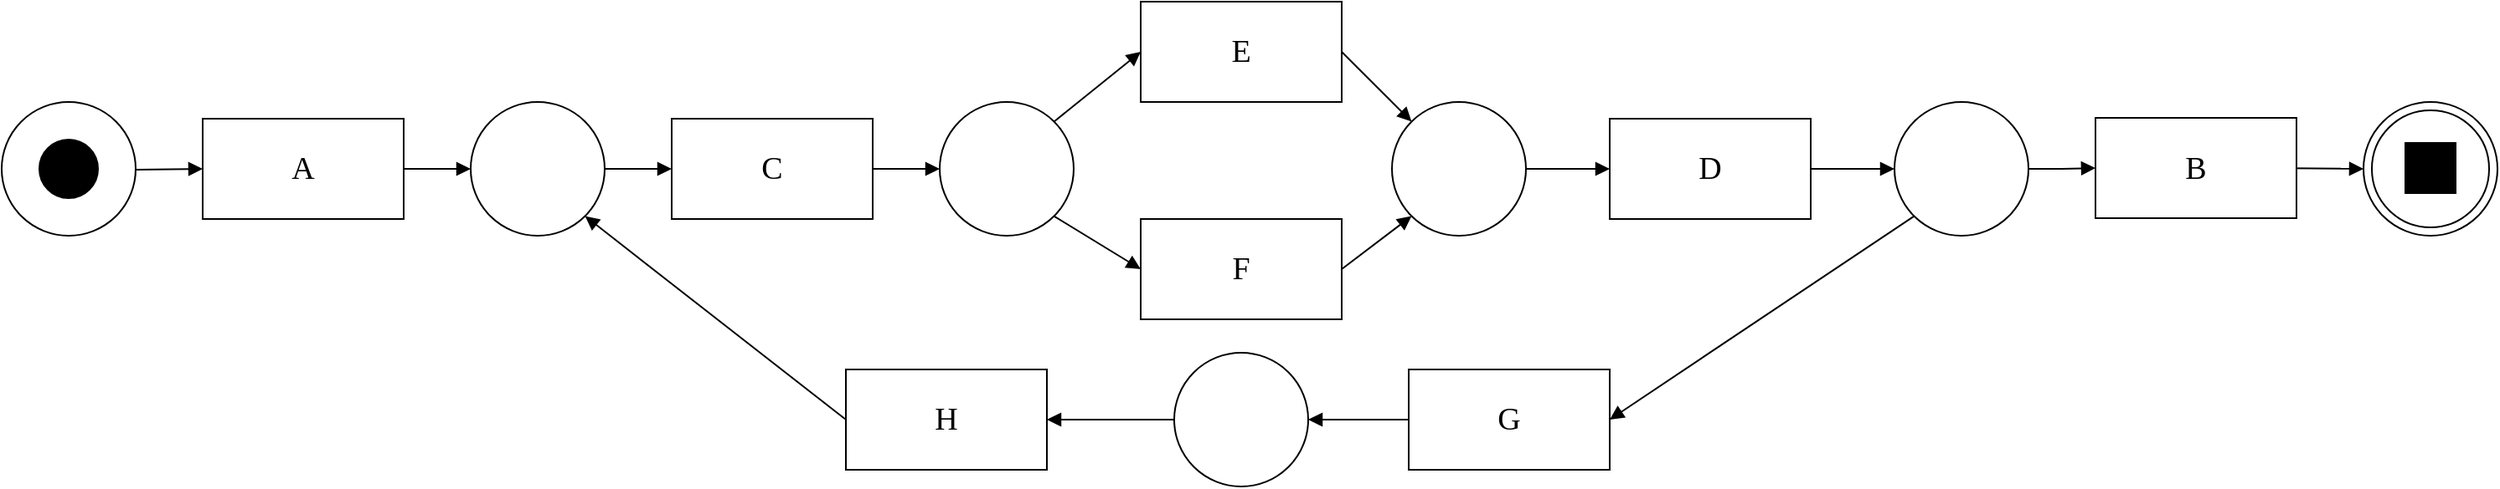 <mxfile version="24.7.17" pages="4">
  <diagram name="WN" id="o9ZN3jgqLrHPIJWAgGLW">
    <mxGraphModel dx="2954" dy="1230" grid="1" gridSize="10" guides="1" tooltips="1" connect="1" arrows="1" fold="1" page="1" pageScale="1" pageWidth="850" pageHeight="1100" math="0" shadow="0">
      <root>
        <mxCell id="0" />
        <mxCell id="1" parent="0" />
        <mxCell id="g6LaauGAdpyhyTYHbt_6-5" style="edgeStyle=orthogonalEdgeStyle;rounded=0;orthogonalLoop=1;jettySize=auto;html=1;endArrow=block;endFill=1;strokeWidth=1;" parent="1" target="3jyzM1vKHXSNtX9W7rr9-3" edge="1">
          <mxGeometry relative="1" as="geometry">
            <mxPoint x="40" y="360" as="sourcePoint" />
            <mxPoint x="150" y="360" as="targetPoint" />
          </mxGeometry>
        </mxCell>
        <mxCell id="g6LaauGAdpyhyTYHbt_6-1" value="" style="ellipse;whiteSpace=wrap;html=1;aspect=fixed;" parent="1" vertex="1">
          <mxGeometry y="320" width="80" height="80" as="geometry" />
        </mxCell>
        <mxCell id="g6LaauGAdpyhyTYHbt_6-8" value="" style="ellipse;whiteSpace=wrap;html=1;aspect=fixed;" parent="1" vertex="1">
          <mxGeometry x="560" y="320" width="80" height="80" as="geometry" />
        </mxCell>
        <mxCell id="3jyzM1vKHXSNtX9W7rr9-22" style="edgeStyle=orthogonalEdgeStyle;rounded=0;orthogonalLoop=1;jettySize=auto;html=1;entryX=0;entryY=0.5;entryDx=0;entryDy=0;endArrow=block;endFill=1;" parent="1" source="g6LaauGAdpyhyTYHbt_6-12" target="3jyzM1vKHXSNtX9W7rr9-15" edge="1">
          <mxGeometry relative="1" as="geometry" />
        </mxCell>
        <mxCell id="g6LaauGAdpyhyTYHbt_6-12" value="" style="ellipse;whiteSpace=wrap;html=1;aspect=fixed;fontStyle=1" parent="1" vertex="1">
          <mxGeometry x="830" y="320" width="80" height="80" as="geometry" />
        </mxCell>
        <mxCell id="3jyzM1vKHXSNtX9W7rr9-21" style="edgeStyle=orthogonalEdgeStyle;rounded=0;orthogonalLoop=1;jettySize=auto;html=1;entryX=0;entryY=0.5;entryDx=0;entryDy=0;endArrow=block;endFill=1;" parent="1" source="3jyzM1vKHXSNtX9W7rr9-3" target="3jyzM1vKHXSNtX9W7rr9-6" edge="1">
          <mxGeometry relative="1" as="geometry" />
        </mxCell>
        <mxCell id="3jyzM1vKHXSNtX9W7rr9-3" value="&lt;font face=&quot;Times New Roman&quot; style=&quot;font-size: 19px;&quot;&gt;A&lt;/font&gt;" style="rounded=0;whiteSpace=wrap;html=1;" parent="1" vertex="1">
          <mxGeometry x="120" y="330" width="120" height="60" as="geometry" />
        </mxCell>
        <mxCell id="3jyzM1vKHXSNtX9W7rr9-4" value="" style="ellipse;whiteSpace=wrap;html=1;aspect=fixed;fillColor=#000000;strokeColor=#000000;" parent="1" vertex="1">
          <mxGeometry x="22.5" y="342.5" width="35" height="35" as="geometry" />
        </mxCell>
        <mxCell id="3jyzM1vKHXSNtX9W7rr9-10" style="edgeStyle=orthogonalEdgeStyle;rounded=0;orthogonalLoop=1;jettySize=auto;html=1;entryX=0;entryY=0.5;entryDx=0;entryDy=0;endArrow=block;endFill=1;" parent="1" source="3jyzM1vKHXSNtX9W7rr9-6" target="3jyzM1vKHXSNtX9W7rr9-9" edge="1">
          <mxGeometry relative="1" as="geometry" />
        </mxCell>
        <mxCell id="3jyzM1vKHXSNtX9W7rr9-6" value="" style="ellipse;whiteSpace=wrap;html=1;aspect=fixed;" parent="1" vertex="1">
          <mxGeometry x="280" y="320" width="80" height="80" as="geometry" />
        </mxCell>
        <mxCell id="3jyzM1vKHXSNtX9W7rr9-11" style="edgeStyle=orthogonalEdgeStyle;rounded=0;orthogonalLoop=1;jettySize=auto;html=1;entryX=0;entryY=0.5;entryDx=0;entryDy=0;endArrow=block;endFill=1;" parent="1" source="3jyzM1vKHXSNtX9W7rr9-9" target="g6LaauGAdpyhyTYHbt_6-8" edge="1">
          <mxGeometry relative="1" as="geometry">
            <mxPoint x="710" y="360" as="targetPoint" />
          </mxGeometry>
        </mxCell>
        <mxCell id="3jyzM1vKHXSNtX9W7rr9-9" value="&lt;font face=&quot;Times New Roman&quot; style=&quot;font-size: 19px;&quot;&gt;C&lt;/font&gt;" style="rounded=0;whiteSpace=wrap;html=1;" parent="1" vertex="1">
          <mxGeometry x="400" y="330" width="120" height="60" as="geometry" />
        </mxCell>
        <mxCell id="3jyzM1vKHXSNtX9W7rr9-13" value="&lt;font face=&quot;Times New Roman&quot; style=&quot;font-size: 19px;&quot;&gt;E&lt;/font&gt;" style="rounded=0;whiteSpace=wrap;html=1;" parent="1" vertex="1">
          <mxGeometry x="680" y="260" width="120" height="60" as="geometry" />
        </mxCell>
        <mxCell id="3jyzM1vKHXSNtX9W7rr9-14" value="&lt;font face=&quot;Times New Roman&quot; style=&quot;font-size: 19px;&quot;&gt;F&lt;/font&gt;" style="rounded=0;whiteSpace=wrap;html=1;" parent="1" vertex="1">
          <mxGeometry x="680" y="390" width="120" height="60" as="geometry" />
        </mxCell>
        <mxCell id="3jyzM1vKHXSNtX9W7rr9-20" style="edgeStyle=orthogonalEdgeStyle;rounded=0;orthogonalLoop=1;jettySize=auto;html=1;endArrow=block;endFill=1;" parent="1" source="3jyzM1vKHXSNtX9W7rr9-15" target="3jyzM1vKHXSNtX9W7rr9-16" edge="1">
          <mxGeometry relative="1" as="geometry" />
        </mxCell>
        <mxCell id="3jyzM1vKHXSNtX9W7rr9-15" value="&lt;font face=&quot;Times New Roman&quot; style=&quot;font-size: 19px;&quot;&gt;D&lt;/font&gt;" style="rounded=0;whiteSpace=wrap;html=1;" parent="1" vertex="1">
          <mxGeometry x="960" y="330" width="120" height="60" as="geometry" />
        </mxCell>
        <mxCell id="3jyzM1vKHXSNtX9W7rr9-23" style="edgeStyle=orthogonalEdgeStyle;rounded=0;orthogonalLoop=1;jettySize=auto;html=1;entryX=0;entryY=0.5;entryDx=0;entryDy=0;endArrow=block;endFill=1;" parent="1" source="3jyzM1vKHXSNtX9W7rr9-16" target="3jyzM1vKHXSNtX9W7rr9-17" edge="1">
          <mxGeometry relative="1" as="geometry" />
        </mxCell>
        <mxCell id="3jyzM1vKHXSNtX9W7rr9-16" value="" style="ellipse;whiteSpace=wrap;html=1;aspect=fixed;" parent="1" vertex="1">
          <mxGeometry x="1130" y="320" width="80" height="80" as="geometry" />
        </mxCell>
        <mxCell id="3jyzM1vKHXSNtX9W7rr9-19" style="edgeStyle=orthogonalEdgeStyle;rounded=0;orthogonalLoop=1;jettySize=auto;html=1;entryX=0;entryY=0.5;entryDx=0;entryDy=0;endArrow=block;endFill=1;" parent="1" target="3jyzM1vKHXSNtX9W7rr9-18" edge="1">
          <mxGeometry relative="1" as="geometry">
            <mxPoint x="1350" y="359.487" as="sourcePoint" />
          </mxGeometry>
        </mxCell>
        <mxCell id="3jyzM1vKHXSNtX9W7rr9-17" value="&lt;font face=&quot;Times New Roman&quot; style=&quot;font-size: 19px;&quot;&gt;B&lt;/font&gt;" style="rounded=0;whiteSpace=wrap;html=1;" parent="1" vertex="1">
          <mxGeometry x="1250" y="329.5" width="120" height="60" as="geometry" />
        </mxCell>
        <mxCell id="3jyzM1vKHXSNtX9W7rr9-18" value="" style="ellipse;whiteSpace=wrap;html=1;aspect=fixed;" parent="1" vertex="1">
          <mxGeometry x="1410" y="320" width="80" height="80" as="geometry" />
        </mxCell>
        <mxCell id="3jyzM1vKHXSNtX9W7rr9-2" value="" style="whiteSpace=wrap;html=1;aspect=fixed;fillColor=#000000;" parent="1" vertex="1">
          <mxGeometry x="1435" y="344.5" width="30" height="30" as="geometry" />
        </mxCell>
        <mxCell id="3jyzM1vKHXSNtX9W7rr9-24" value="" style="endArrow=block;html=1;rounded=0;exitX=1;exitY=0;exitDx=0;exitDy=0;entryX=0;entryY=0.5;entryDx=0;entryDy=0;endFill=1;" parent="1" source="g6LaauGAdpyhyTYHbt_6-8" target="3jyzM1vKHXSNtX9W7rr9-13" edge="1">
          <mxGeometry width="50" height="50" relative="1" as="geometry">
            <mxPoint x="610" y="270" as="sourcePoint" />
            <mxPoint x="660" y="220" as="targetPoint" />
          </mxGeometry>
        </mxCell>
        <mxCell id="3jyzM1vKHXSNtX9W7rr9-25" value="" style="endArrow=block;html=1;rounded=0;exitX=1;exitY=1;exitDx=0;exitDy=0;entryX=0;entryY=0.5;entryDx=0;entryDy=0;endFill=1;" parent="1" source="g6LaauGAdpyhyTYHbt_6-8" target="3jyzM1vKHXSNtX9W7rr9-14" edge="1">
          <mxGeometry width="50" height="50" relative="1" as="geometry">
            <mxPoint x="638" y="342" as="sourcePoint" />
            <mxPoint x="690" y="300" as="targetPoint" />
          </mxGeometry>
        </mxCell>
        <mxCell id="3jyzM1vKHXSNtX9W7rr9-26" value="" style="endArrow=block;html=1;rounded=0;exitX=1;exitY=0.5;exitDx=0;exitDy=0;endFill=1;" parent="1" source="3jyzM1vKHXSNtX9W7rr9-13" target="g6LaauGAdpyhyTYHbt_6-12" edge="1">
          <mxGeometry width="50" height="50" relative="1" as="geometry">
            <mxPoint x="638" y="342" as="sourcePoint" />
            <mxPoint x="690" y="300" as="targetPoint" />
          </mxGeometry>
        </mxCell>
        <mxCell id="3jyzM1vKHXSNtX9W7rr9-27" value="" style="endArrow=block;html=1;rounded=0;exitX=1;exitY=0.5;exitDx=0;exitDy=0;endFill=1;entryX=0;entryY=1;entryDx=0;entryDy=0;" parent="1" source="3jyzM1vKHXSNtX9W7rr9-14" target="g6LaauGAdpyhyTYHbt_6-12" edge="1">
          <mxGeometry width="50" height="50" relative="1" as="geometry">
            <mxPoint x="810" y="300" as="sourcePoint" />
            <mxPoint x="852" y="342" as="targetPoint" />
          </mxGeometry>
        </mxCell>
        <mxCell id="3jyzM1vKHXSNtX9W7rr9-34" style="edgeStyle=orthogonalEdgeStyle;rounded=0;orthogonalLoop=1;jettySize=auto;html=1;exitX=0;exitY=0.5;exitDx=0;exitDy=0;entryX=1;entryY=0.5;entryDx=0;entryDy=0;endArrow=block;endFill=1;" parent="1" source="3jyzM1vKHXSNtX9W7rr9-29" target="3jyzM1vKHXSNtX9W7rr9-33" edge="1">
          <mxGeometry relative="1" as="geometry" />
        </mxCell>
        <mxCell id="3jyzM1vKHXSNtX9W7rr9-29" value="&lt;font face=&quot;Times New Roman&quot; style=&quot;font-size: 19px;&quot;&gt;G&lt;/font&gt;" style="rounded=0;whiteSpace=wrap;html=1;" parent="1" vertex="1">
          <mxGeometry x="840" y="480" width="120" height="60" as="geometry" />
        </mxCell>
        <mxCell id="3jyzM1vKHXSNtX9W7rr9-30" value="&lt;font face=&quot;Times New Roman&quot;&gt;&lt;span style=&quot;font-size: 19px;&quot;&gt;H&lt;/span&gt;&lt;/font&gt;" style="rounded=0;whiteSpace=wrap;html=1;" parent="1" vertex="1">
          <mxGeometry x="504" y="480" width="120" height="60" as="geometry" />
        </mxCell>
        <mxCell id="3jyzM1vKHXSNtX9W7rr9-32" value="" style="endArrow=block;html=1;rounded=0;exitX=0;exitY=1;exitDx=0;exitDy=0;entryX=1;entryY=0.5;entryDx=0;entryDy=0;endFill=1;" parent="1" source="3jyzM1vKHXSNtX9W7rr9-16" target="3jyzM1vKHXSNtX9W7rr9-29" edge="1">
          <mxGeometry width="50" height="50" relative="1" as="geometry">
            <mxPoint x="638" y="398" as="sourcePoint" />
            <mxPoint x="690" y="430" as="targetPoint" />
          </mxGeometry>
        </mxCell>
        <mxCell id="3jyzM1vKHXSNtX9W7rr9-35" value="" style="edgeStyle=orthogonalEdgeStyle;rounded=0;orthogonalLoop=1;jettySize=auto;html=1;endArrow=block;endFill=1;" parent="1" source="3jyzM1vKHXSNtX9W7rr9-33" target="3jyzM1vKHXSNtX9W7rr9-30" edge="1">
          <mxGeometry relative="1" as="geometry" />
        </mxCell>
        <mxCell id="3jyzM1vKHXSNtX9W7rr9-33" value="" style="ellipse;whiteSpace=wrap;html=1;aspect=fixed;" parent="1" vertex="1">
          <mxGeometry x="700" y="470" width="80" height="80" as="geometry" />
        </mxCell>
        <mxCell id="3jyzM1vKHXSNtX9W7rr9-36" value="" style="endArrow=block;html=1;rounded=0;exitX=0;exitY=0.5;exitDx=0;exitDy=0;entryX=1;entryY=1;entryDx=0;entryDy=0;endFill=1;" parent="1" source="3jyzM1vKHXSNtX9W7rr9-30" target="3jyzM1vKHXSNtX9W7rr9-6" edge="1">
          <mxGeometry width="50" height="50" relative="1" as="geometry">
            <mxPoint x="425" y="550" as="sourcePoint" />
            <mxPoint x="243" y="672" as="targetPoint" />
          </mxGeometry>
        </mxCell>
        <mxCell id="q_npmC6L3a9zJCzkdDFc-1" value="" style="ellipse;whiteSpace=wrap;html=1;aspect=fixed;fillColor=none;" parent="1" vertex="1">
          <mxGeometry x="1415" y="325" width="70" height="70" as="geometry" />
        </mxCell>
      </root>
    </mxGraphModel>
  </diagram>
  <diagram id="eoKYMkBTxZNxKTzSE-GV" name="WNvertical">
    <mxGraphModel dx="4325" dy="1447" grid="1" gridSize="10" guides="1" tooltips="1" connect="1" arrows="1" fold="1" page="1" pageScale="1" pageWidth="850" pageHeight="1100" math="0" shadow="0">
      <root>
        <mxCell id="0" />
        <mxCell id="1" parent="0" />
        <mxCell id="PKY3iix4hfbc6hCeVA6i-1" style="edgeStyle=orthogonalEdgeStyle;rounded=0;orthogonalLoop=1;jettySize=auto;html=1;endArrow=block;endFill=1;strokeWidth=1;" parent="1" target="PKY3iix4hfbc6hCeVA6i-7" edge="1">
          <mxGeometry relative="1" as="geometry">
            <mxPoint x="40" y="360" as="sourcePoint" />
            <mxPoint x="150" y="360" as="targetPoint" />
          </mxGeometry>
        </mxCell>
        <mxCell id="PKY3iix4hfbc6hCeVA6i-2" value="" style="ellipse;whiteSpace=wrap;html=1;aspect=fixed;" parent="1" vertex="1">
          <mxGeometry y="320" width="80" height="80" as="geometry" />
        </mxCell>
        <mxCell id="PKY3iix4hfbc6hCeVA6i-3" value="" style="ellipse;whiteSpace=wrap;html=1;aspect=fixed;" parent="1" vertex="1">
          <mxGeometry y="760" width="80" height="80" as="geometry" />
        </mxCell>
        <mxCell id="PKY3iix4hfbc6hCeVA6i-4" style="edgeStyle=orthogonalEdgeStyle;rounded=0;orthogonalLoop=1;jettySize=auto;html=1;entryX=0.5;entryY=0;entryDx=0;entryDy=0;endArrow=block;endFill=1;" parent="1" source="PKY3iix4hfbc6hCeVA6i-5" target="PKY3iix4hfbc6hCeVA6i-16" edge="1">
          <mxGeometry relative="1" as="geometry" />
        </mxCell>
        <mxCell id="PKY3iix4hfbc6hCeVA6i-5" value="" style="ellipse;whiteSpace=wrap;html=1;aspect=fixed;fontStyle=1" parent="1" vertex="1">
          <mxGeometry y="980" width="80" height="80" as="geometry" />
        </mxCell>
        <mxCell id="PKY3iix4hfbc6hCeVA6i-6" style="edgeStyle=orthogonalEdgeStyle;rounded=0;orthogonalLoop=1;jettySize=auto;html=1;entryX=0.5;entryY=0;entryDx=0;entryDy=0;endArrow=block;endFill=1;" parent="1" source="PKY3iix4hfbc6hCeVA6i-7" target="PKY3iix4hfbc6hCeVA6i-10" edge="1">
          <mxGeometry relative="1" as="geometry" />
        </mxCell>
        <mxCell id="PKY3iix4hfbc6hCeVA6i-7" value="&lt;font face=&quot;Times New Roman&quot; style=&quot;font-size: 19px;&quot;&gt;Activity A&lt;/font&gt;" style="rounded=0;whiteSpace=wrap;html=1;" parent="1" vertex="1">
          <mxGeometry x="-20" y="440" width="120" height="60" as="geometry" />
        </mxCell>
        <mxCell id="PKY3iix4hfbc6hCeVA6i-8" value="" style="ellipse;whiteSpace=wrap;html=1;aspect=fixed;fillColor=#000000;strokeColor=#000000;" parent="1" vertex="1">
          <mxGeometry x="22.5" y="342.5" width="35" height="35" as="geometry" />
        </mxCell>
        <mxCell id="PKY3iix4hfbc6hCeVA6i-9" style="edgeStyle=orthogonalEdgeStyle;rounded=0;orthogonalLoop=1;jettySize=auto;html=1;entryX=0.5;entryY=0;entryDx=0;entryDy=0;endArrow=block;endFill=1;" parent="1" source="PKY3iix4hfbc6hCeVA6i-10" target="PKY3iix4hfbc6hCeVA6i-12" edge="1">
          <mxGeometry relative="1" as="geometry" />
        </mxCell>
        <mxCell id="PKY3iix4hfbc6hCeVA6i-10" value="" style="ellipse;whiteSpace=wrap;html=1;aspect=fixed;" parent="1" vertex="1">
          <mxGeometry y="540" width="80" height="80" as="geometry" />
        </mxCell>
        <mxCell id="PKY3iix4hfbc6hCeVA6i-11" style="edgeStyle=orthogonalEdgeStyle;rounded=0;orthogonalLoop=1;jettySize=auto;html=1;entryX=0.5;entryY=0;entryDx=0;entryDy=0;endArrow=block;endFill=1;" parent="1" source="PKY3iix4hfbc6hCeVA6i-12" target="PKY3iix4hfbc6hCeVA6i-3" edge="1">
          <mxGeometry relative="1" as="geometry">
            <mxPoint x="710" y="360" as="targetPoint" />
          </mxGeometry>
        </mxCell>
        <mxCell id="PKY3iix4hfbc6hCeVA6i-12" value="&lt;font face=&quot;Times New Roman&quot; style=&quot;font-size: 19px;&quot;&gt;Activity C&lt;/font&gt;" style="rounded=0;whiteSpace=wrap;html=1;" parent="1" vertex="1">
          <mxGeometry x="-20" y="670" width="120" height="60" as="geometry" />
        </mxCell>
        <mxCell id="PKY3iix4hfbc6hCeVA6i-13" value="&lt;font face=&quot;Times New Roman&quot; style=&quot;font-size: 19px;&quot;&gt;Activity E&lt;/font&gt;" style="rounded=0;whiteSpace=wrap;html=1;" parent="1" vertex="1">
          <mxGeometry x="-110" y="880" width="120" height="60" as="geometry" />
        </mxCell>
        <mxCell id="PKY3iix4hfbc6hCeVA6i-14" value="&lt;font face=&quot;Times New Roman&quot; style=&quot;font-size: 19px;&quot;&gt;Activity F&lt;/font&gt;" style="rounded=0;whiteSpace=wrap;html=1;" parent="1" vertex="1">
          <mxGeometry x="70" y="880" width="120" height="60" as="geometry" />
        </mxCell>
        <mxCell id="PKY3iix4hfbc6hCeVA6i-15" style="edgeStyle=orthogonalEdgeStyle;rounded=0;orthogonalLoop=1;jettySize=auto;html=1;endArrow=block;endFill=1;" parent="1" source="PKY3iix4hfbc6hCeVA6i-16" target="PKY3iix4hfbc6hCeVA6i-18" edge="1">
          <mxGeometry relative="1" as="geometry" />
        </mxCell>
        <mxCell id="PKY3iix4hfbc6hCeVA6i-16" value="&lt;font face=&quot;Times New Roman&quot; style=&quot;font-size: 19px;&quot;&gt;Activity D&lt;/font&gt;" style="rounded=0;whiteSpace=wrap;html=1;" parent="1" vertex="1">
          <mxGeometry x="-20" y="1110" width="120" height="60" as="geometry" />
        </mxCell>
        <mxCell id="PKY3iix4hfbc6hCeVA6i-17" style="edgeStyle=orthogonalEdgeStyle;rounded=0;orthogonalLoop=1;jettySize=auto;html=1;entryX=0.5;entryY=0;entryDx=0;entryDy=0;endArrow=block;endFill=1;" parent="1" source="PKY3iix4hfbc6hCeVA6i-18" target="PKY3iix4hfbc6hCeVA6i-20" edge="1">
          <mxGeometry relative="1" as="geometry" />
        </mxCell>
        <mxCell id="PKY3iix4hfbc6hCeVA6i-18" value="" style="ellipse;whiteSpace=wrap;html=1;aspect=fixed;" parent="1" vertex="1">
          <mxGeometry y="1210" width="80" height="80" as="geometry" />
        </mxCell>
        <mxCell id="PKY3iix4hfbc6hCeVA6i-19" style="edgeStyle=orthogonalEdgeStyle;rounded=0;orthogonalLoop=1;jettySize=auto;html=1;entryX=0.5;entryY=0;entryDx=0;entryDy=0;endArrow=block;endFill=1;" parent="1" source="PKY3iix4hfbc6hCeVA6i-20" target="PKY3iix4hfbc6hCeVA6i-21" edge="1">
          <mxGeometry relative="1" as="geometry">
            <mxPoint x="-60" y="1529.487" as="sourcePoint" />
          </mxGeometry>
        </mxCell>
        <mxCell id="PKY3iix4hfbc6hCeVA6i-20" value="&lt;font face=&quot;Times New Roman&quot; style=&quot;font-size: 19px;&quot;&gt;Activity B&lt;/font&gt;" style="rounded=0;whiteSpace=wrap;html=1;" parent="1" vertex="1">
          <mxGeometry x="-20" y="1330" width="120" height="60" as="geometry" />
        </mxCell>
        <mxCell id="PKY3iix4hfbc6hCeVA6i-21" value="" style="ellipse;whiteSpace=wrap;html=1;aspect=fixed;" parent="1" vertex="1">
          <mxGeometry y="1440" width="80" height="80" as="geometry" />
        </mxCell>
        <mxCell id="PKY3iix4hfbc6hCeVA6i-22" value="" style="whiteSpace=wrap;html=1;aspect=fixed;fillColor=#000000;" parent="1" vertex="1">
          <mxGeometry x="25" y="1464.5" width="30" height="30" as="geometry" />
        </mxCell>
        <mxCell id="PKY3iix4hfbc6hCeVA6i-23" value="" style="endArrow=block;html=1;rounded=0;exitX=0;exitY=1;exitDx=0;exitDy=0;endFill=1;entryX=0.5;entryY=0;entryDx=0;entryDy=0;" parent="1" source="PKY3iix4hfbc6hCeVA6i-3" target="PKY3iix4hfbc6hCeVA6i-13" edge="1">
          <mxGeometry width="50" height="50" relative="1" as="geometry">
            <mxPoint x="610" y="270" as="sourcePoint" />
            <mxPoint x="-50" y="870" as="targetPoint" />
          </mxGeometry>
        </mxCell>
        <mxCell id="PKY3iix4hfbc6hCeVA6i-24" value="" style="endArrow=block;html=1;rounded=0;exitX=1;exitY=1;exitDx=0;exitDy=0;entryX=0.5;entryY=0;entryDx=0;entryDy=0;endFill=1;" parent="1" source="PKY3iix4hfbc6hCeVA6i-3" target="PKY3iix4hfbc6hCeVA6i-14" edge="1">
          <mxGeometry width="50" height="50" relative="1" as="geometry">
            <mxPoint x="638" y="342" as="sourcePoint" />
            <mxPoint x="690" y="300" as="targetPoint" />
          </mxGeometry>
        </mxCell>
        <mxCell id="PKY3iix4hfbc6hCeVA6i-25" value="" style="endArrow=block;html=1;rounded=0;exitX=0.5;exitY=1;exitDx=0;exitDy=0;endFill=1;" parent="1" source="PKY3iix4hfbc6hCeVA6i-13" target="PKY3iix4hfbc6hCeVA6i-5" edge="1">
          <mxGeometry width="50" height="50" relative="1" as="geometry">
            <mxPoint x="638" y="342" as="sourcePoint" />
            <mxPoint x="690" y="300" as="targetPoint" />
          </mxGeometry>
        </mxCell>
        <mxCell id="PKY3iix4hfbc6hCeVA6i-26" value="" style="endArrow=block;html=1;rounded=0;endFill=1;entryX=1;entryY=0;entryDx=0;entryDy=0;exitX=0.5;exitY=1;exitDx=0;exitDy=0;" parent="1" source="PKY3iix4hfbc6hCeVA6i-14" target="PKY3iix4hfbc6hCeVA6i-5" edge="1">
          <mxGeometry width="50" height="50" relative="1" as="geometry">
            <mxPoint x="160" y="940" as="sourcePoint" />
            <mxPoint x="852" y="342" as="targetPoint" />
          </mxGeometry>
        </mxCell>
        <mxCell id="PKY3iix4hfbc6hCeVA6i-27" style="edgeStyle=orthogonalEdgeStyle;rounded=0;orthogonalLoop=1;jettySize=auto;html=1;exitX=0.5;exitY=0;exitDx=0;exitDy=0;entryX=0.5;entryY=1;entryDx=0;entryDy=0;endArrow=block;endFill=1;" parent="1" source="PKY3iix4hfbc6hCeVA6i-28" target="PKY3iix4hfbc6hCeVA6i-32" edge="1">
          <mxGeometry relative="1" as="geometry" />
        </mxCell>
        <mxCell id="PKY3iix4hfbc6hCeVA6i-28" value="&lt;font face=&quot;Times New Roman&quot; style=&quot;font-size: 19px;&quot;&gt;Activity G&lt;/font&gt;" style="rounded=0;whiteSpace=wrap;html=1;" parent="1" vertex="1">
          <mxGeometry x="220" y="1020" width="120" height="60" as="geometry" />
        </mxCell>
        <mxCell id="PKY3iix4hfbc6hCeVA6i-29" value="&lt;font face=&quot;Times New Roman&quot; style=&quot;font-size: 19px;&quot;&gt;Activity H&lt;/font&gt;" style="rounded=0;whiteSpace=wrap;html=1;" parent="1" vertex="1">
          <mxGeometry x="220" y="770" width="120" height="60" as="geometry" />
        </mxCell>
        <mxCell id="PKY3iix4hfbc6hCeVA6i-30" value="" style="endArrow=block;html=1;rounded=0;exitX=1;exitY=0;exitDx=0;exitDy=0;entryX=0.5;entryY=1;entryDx=0;entryDy=0;endFill=1;" parent="1" source="PKY3iix4hfbc6hCeVA6i-18" target="PKY3iix4hfbc6hCeVA6i-28" edge="1">
          <mxGeometry width="50" height="50" relative="1" as="geometry">
            <mxPoint x="638" y="398" as="sourcePoint" />
            <mxPoint x="690" y="430" as="targetPoint" />
          </mxGeometry>
        </mxCell>
        <mxCell id="PKY3iix4hfbc6hCeVA6i-31" value="" style="edgeStyle=orthogonalEdgeStyle;rounded=0;orthogonalLoop=1;jettySize=auto;html=1;endArrow=block;endFill=1;" parent="1" source="PKY3iix4hfbc6hCeVA6i-32" target="PKY3iix4hfbc6hCeVA6i-29" edge="1">
          <mxGeometry relative="1" as="geometry" />
        </mxCell>
        <mxCell id="PKY3iix4hfbc6hCeVA6i-32" value="" style="ellipse;whiteSpace=wrap;html=1;aspect=fixed;" parent="1" vertex="1">
          <mxGeometry x="240" y="890" width="80" height="80" as="geometry" />
        </mxCell>
        <mxCell id="PKY3iix4hfbc6hCeVA6i-33" value="" style="endArrow=block;html=1;rounded=0;exitX=0.5;exitY=0;exitDx=0;exitDy=0;entryX=1;entryY=0.5;entryDx=0;entryDy=0;endFill=1;" parent="1" source="PKY3iix4hfbc6hCeVA6i-29" target="PKY3iix4hfbc6hCeVA6i-10" edge="1">
          <mxGeometry width="50" height="50" relative="1" as="geometry">
            <mxPoint x="425" y="550" as="sourcePoint" />
            <mxPoint x="243" y="672" as="targetPoint" />
          </mxGeometry>
        </mxCell>
        <mxCell id="h9U6BYSLvy3rCyGRHppJ-1" value="" style="ellipse;whiteSpace=wrap;html=1;aspect=fixed;fillColor=none;" parent="1" vertex="1">
          <mxGeometry x="5" y="1444.5" width="70" height="70" as="geometry" />
        </mxCell>
      </root>
    </mxGraphModel>
  </diagram>
  <diagram id="XGxXr64NhJLV-Ff4Eqhc" name="automataWN">
    <mxGraphModel dx="1735" dy="1109" grid="1" gridSize="10" guides="1" tooltips="1" connect="1" arrows="1" fold="1" page="1" pageScale="1" pageWidth="850" pageHeight="1100" math="0" shadow="0">
      <root>
        <mxCell id="0" />
        <mxCell id="1" parent="0" />
        <mxCell id="gQWdjIcfUzbjWadz5XKw-1" style="edgeStyle=orthogonalEdgeStyle;rounded=0;orthogonalLoop=1;jettySize=auto;html=1;endArrow=block;endFill=1;" edge="1" parent="1" source="TglsrvvLz7mhrIvpRO-9-3" target="gQWdjIcfUzbjWadz5XKw-2">
          <mxGeometry relative="1" as="geometry">
            <mxPoint x="170" y="510" as="targetPoint" />
          </mxGeometry>
        </mxCell>
        <mxCell id="gQWdjIcfUzbjWadz5XKw-5" value="&lt;b&gt;A&lt;/b&gt;" style="edgeLabel;html=1;align=center;verticalAlign=middle;resizable=0;points=[];" vertex="1" connectable="0" parent="gQWdjIcfUzbjWadz5XKw-1">
          <mxGeometry x="0.13" y="1" relative="1" as="geometry">
            <mxPoint x="-5" y="-8" as="offset" />
          </mxGeometry>
        </mxCell>
        <mxCell id="TglsrvvLz7mhrIvpRO-9-3" value="p1,1" style="rounded=1;whiteSpace=wrap;html=1;" vertex="1" parent="1">
          <mxGeometry x="40" y="500" width="60" height="20" as="geometry" />
        </mxCell>
        <mxCell id="gQWdjIcfUzbjWadz5XKw-2" value="p2,1" style="rounded=1;whiteSpace=wrap;html=1;" vertex="1" parent="1">
          <mxGeometry x="140" y="500" width="60" height="20" as="geometry" />
        </mxCell>
        <mxCell id="gQWdjIcfUzbjWadz5XKw-7" style="edgeStyle=orthogonalEdgeStyle;rounded=0;orthogonalLoop=1;jettySize=auto;html=1;endArrow=block;endFill=1;exitX=1;exitY=0.5;exitDx=0;exitDy=0;entryX=-0.031;entryY=0.497;entryDx=0;entryDy=0;entryPerimeter=0;" edge="1" parent="1" source="gQWdjIcfUzbjWadz5XKw-2" target="gQWdjIcfUzbjWadz5XKw-11">
          <mxGeometry relative="1" as="geometry">
            <mxPoint x="260" y="509.86" as="targetPoint" />
            <mxPoint x="210" y="509.86" as="sourcePoint" />
          </mxGeometry>
        </mxCell>
        <mxCell id="gQWdjIcfUzbjWadz5XKw-8" value="&lt;b&gt;B&lt;/b&gt;" style="edgeLabel;html=1;align=center;verticalAlign=middle;resizable=0;points=[];" vertex="1" connectable="0" parent="gQWdjIcfUzbjWadz5XKw-7">
          <mxGeometry x="0.13" y="1" relative="1" as="geometry">
            <mxPoint x="-7" y="-9" as="offset" />
          </mxGeometry>
        </mxCell>
        <mxCell id="gQWdjIcfUzbjWadz5XKw-14" style="edgeStyle=orthogonalEdgeStyle;rounded=0;orthogonalLoop=1;jettySize=auto;html=1;entryX=0;entryY=0.75;entryDx=0;entryDy=0;endArrow=block;endFill=1;exitX=1;exitY=0.75;exitDx=0;exitDy=0;curved=1;" edge="1" parent="1" source="gQWdjIcfUzbjWadz5XKw-11" target="gQWdjIcfUzbjWadz5XKw-12">
          <mxGeometry relative="1" as="geometry">
            <mxPoint x="310" y="530" as="sourcePoint" />
            <mxPoint x="350" y="530" as="targetPoint" />
            <Array as="points">
              <mxPoint x="310" y="530" />
              <mxPoint x="350" y="530" />
            </Array>
          </mxGeometry>
        </mxCell>
        <mxCell id="gQWdjIcfUzbjWadz5XKw-11" value="p3,1" style="rounded=1;whiteSpace=wrap;html=1;" vertex="1" parent="1">
          <mxGeometry x="250" y="500" width="60" height="20" as="geometry" />
        </mxCell>
        <mxCell id="gQWdjIcfUzbjWadz5XKw-12" value="p4,1" style="rounded=1;whiteSpace=wrap;html=1;" vertex="1" parent="1">
          <mxGeometry x="365" y="500" width="60" height="20" as="geometry" />
        </mxCell>
      </root>
    </mxGraphModel>
  </diagram>
  <diagram id="vn6D7sclTDnKIrR7hRhL" name="Rules">
    <mxGraphModel dx="6758" dy="2460" grid="1" gridSize="10" guides="1" tooltips="1" connect="1" arrows="1" fold="1" page="1" pageScale="1" pageWidth="850" pageHeight="1100" math="0" shadow="0">
      <root>
        <mxCell id="0" />
        <mxCell id="1" parent="0" />
        <mxCell id="T3SPQzUZhi3b_nwZsyMg-1" style="edgeStyle=orthogonalEdgeStyle;rounded=0;orthogonalLoop=1;jettySize=auto;html=1;endArrow=block;endFill=1;strokeWidth=1;" parent="1" target="T3SPQzUZhi3b_nwZsyMg-7" edge="1">
          <mxGeometry relative="1" as="geometry">
            <mxPoint x="40" y="360" as="sourcePoint" />
            <mxPoint x="150" y="360" as="targetPoint" />
          </mxGeometry>
        </mxCell>
        <mxCell id="T3SPQzUZhi3b_nwZsyMg-2" value="&lt;font style=&quot;font-size: 25px;&quot;&gt;p1&lt;/font&gt;" style="ellipse;whiteSpace=wrap;html=1;aspect=fixed;labelPosition=center;verticalLabelPosition=bottom;align=center;verticalAlign=top;fillColor=#f8cecc;strokeColor=#b85450;" parent="1" vertex="1">
          <mxGeometry y="320" width="80" height="80" as="geometry" />
        </mxCell>
        <mxCell id="T3SPQzUZhi3b_nwZsyMg-7" value="&lt;font face=&quot;Times New Roman&quot; style=&quot;font-size: 25px;&quot;&gt;t1&lt;/font&gt;" style="rounded=0;whiteSpace=wrap;html=1;labelBackgroundColor=none;fillColor=#d5e8d4;strokeColor=#82b366;" parent="1" vertex="1">
          <mxGeometry x="120" y="330" width="80" height="60" as="geometry" />
        </mxCell>
        <mxCell id="T3SPQzUZhi3b_nwZsyMg-8" value="" style="ellipse;whiteSpace=wrap;html=1;aspect=fixed;fillColor=#000000;strokeColor=#000000;" parent="1" vertex="1">
          <mxGeometry x="22.5" y="342.5" width="35" height="35" as="geometry" />
        </mxCell>
        <mxCell id="T3SPQzUZhi3b_nwZsyMg-19" style="edgeStyle=orthogonalEdgeStyle;rounded=0;orthogonalLoop=1;jettySize=auto;html=1;entryX=0;entryY=0.5;entryDx=0;entryDy=0;endArrow=block;endFill=1;exitX=1;exitY=0.5;exitDx=0;exitDy=0;" parent="1" source="T3SPQzUZhi3b_nwZsyMg-7" target="T3SPQzUZhi3b_nwZsyMg-21" edge="1">
          <mxGeometry relative="1" as="geometry">
            <mxPoint x="290" y="359.487" as="sourcePoint" />
          </mxGeometry>
        </mxCell>
        <mxCell id="T3SPQzUZhi3b_nwZsyMg-21" value="p2" style="ellipse;whiteSpace=wrap;html=1;aspect=fixed;labelPosition=center;verticalLabelPosition=bottom;align=center;verticalAlign=top;fontSize=25;fillColor=#f8cecc;strokeColor=#b85450;" parent="1" vertex="1">
          <mxGeometry x="239" y="320" width="80" height="80" as="geometry" />
        </mxCell>
        <mxCell id="T3SPQzUZhi3b_nwZsyMg-22" value="" style="whiteSpace=wrap;html=1;aspect=fixed;fillColor=#000000;" parent="1" vertex="1">
          <mxGeometry x="264" y="344.5" width="30" height="30" as="geometry" />
        </mxCell>
        <mxCell id="T3SPQzUZhi3b_nwZsyMg-34" value="" style="ellipse;whiteSpace=wrap;html=1;aspect=fixed;fillColor=none;" parent="1" vertex="1">
          <mxGeometry x="245.5" y="326.5" width="67" height="67" as="geometry" />
        </mxCell>
        <mxCell id="T3SPQzUZhi3b_nwZsyMg-37" style="edgeStyle=orthogonalEdgeStyle;rounded=0;orthogonalLoop=1;jettySize=auto;html=1;endArrow=block;endFill=1;strokeWidth=1;" parent="1" target="T3SPQzUZhi3b_nwZsyMg-39" edge="1">
          <mxGeometry relative="1" as="geometry">
            <mxPoint x="39" y="560" as="sourcePoint" />
            <mxPoint x="149" y="560" as="targetPoint" />
          </mxGeometry>
        </mxCell>
        <mxCell id="T3SPQzUZhi3b_nwZsyMg-38" value="&lt;font style=&quot;font-size: 25px;&quot;&gt;p1&lt;/font&gt;" style="ellipse;whiteSpace=wrap;html=1;aspect=fixed;labelPosition=center;verticalLabelPosition=bottom;align=center;verticalAlign=top;fillColor=#f8cecc;strokeColor=#b85450;" parent="1" vertex="1">
          <mxGeometry x="-1" y="520" width="80" height="80" as="geometry" />
        </mxCell>
        <mxCell id="T3SPQzUZhi3b_nwZsyMg-39" value="&lt;font face=&quot;Times New Roman&quot; style=&quot;font-size: 25px;&quot;&gt;t1&lt;/font&gt;" style="rounded=0;whiteSpace=wrap;html=1;labelBackgroundColor=none;fillColor=#d5e8d4;strokeColor=#82b366;" parent="1" vertex="1">
          <mxGeometry x="119" y="530" width="80" height="60" as="geometry" />
        </mxCell>
        <mxCell id="T3SPQzUZhi3b_nwZsyMg-40" value="" style="ellipse;whiteSpace=wrap;html=1;aspect=fixed;fillColor=#000000;strokeColor=#000000;" parent="1" vertex="1">
          <mxGeometry x="21.5" y="542.5" width="35" height="35" as="geometry" />
        </mxCell>
        <mxCell id="T3SPQzUZhi3b_nwZsyMg-41" style="edgeStyle=orthogonalEdgeStyle;rounded=0;orthogonalLoop=1;jettySize=auto;html=1;entryX=0;entryY=0.5;entryDx=0;entryDy=0;endArrow=block;endFill=1;exitX=1;exitY=0.5;exitDx=0;exitDy=0;" parent="1" target="T3SPQzUZhi3b_nwZsyMg-42" edge="1">
          <mxGeometry relative="1" as="geometry">
            <mxPoint x="429" y="559.5" as="sourcePoint" />
          </mxGeometry>
        </mxCell>
        <mxCell id="T3SPQzUZhi3b_nwZsyMg-42" value="p2" style="ellipse;whiteSpace=wrap;html=1;aspect=fixed;labelPosition=center;verticalLabelPosition=bottom;align=center;verticalAlign=top;fontSize=25;fillColor=#f8cecc;strokeColor=#b85450;" parent="1" vertex="1">
          <mxGeometry x="479" y="520" width="80" height="80" as="geometry" />
        </mxCell>
        <mxCell id="T3SPQzUZhi3b_nwZsyMg-43" value="" style="whiteSpace=wrap;html=1;aspect=fixed;fillColor=#000000;" parent="1" vertex="1">
          <mxGeometry x="504" y="544.5" width="30" height="30" as="geometry" />
        </mxCell>
        <mxCell id="T3SPQzUZhi3b_nwZsyMg-44" value="" style="ellipse;whiteSpace=wrap;html=1;aspect=fixed;fillColor=none;" parent="1" vertex="1">
          <mxGeometry x="485.5" y="526.5" width="67" height="67" as="geometry" />
        </mxCell>
        <mxCell id="T3SPQzUZhi3b_nwZsyMg-45" value="" style="rounded=0;whiteSpace=wrap;html=1;labelBackgroundColor=none;" parent="1" vertex="1">
          <mxGeometry x="359" y="530" width="80" height="60" as="geometry" />
        </mxCell>
        <mxCell id="T3SPQzUZhi3b_nwZsyMg-47" value="" style="edgeStyle=orthogonalEdgeStyle;rounded=0;orthogonalLoop=1;jettySize=auto;html=1;endArrow=block;endFill=1;exitX=1;exitY=0.5;exitDx=0;exitDy=0;entryX=0;entryY=0.5;entryDx=0;entryDy=0;" parent="1" source="T3SPQzUZhi3b_nwZsyMg-39" target="T3SPQzUZhi3b_nwZsyMg-48" edge="1">
          <mxGeometry relative="1" as="geometry">
            <mxPoint x="199" y="560" as="sourcePoint" />
            <mxPoint x="239" y="560" as="targetPoint" />
          </mxGeometry>
        </mxCell>
        <mxCell id="T3SPQzUZhi3b_nwZsyMg-49" style="edgeStyle=orthogonalEdgeStyle;rounded=0;orthogonalLoop=1;jettySize=auto;html=1;entryX=0;entryY=0.5;entryDx=0;entryDy=0;endArrow=block;endFill=1;" parent="1" source="T3SPQzUZhi3b_nwZsyMg-48" target="T3SPQzUZhi3b_nwZsyMg-45" edge="1">
          <mxGeometry relative="1" as="geometry" />
        </mxCell>
        <mxCell id="T3SPQzUZhi3b_nwZsyMg-48" value="" style="ellipse;whiteSpace=wrap;html=1;aspect=fixed;labelPosition=center;verticalLabelPosition=bottom;align=center;verticalAlign=top;" parent="1" vertex="1">
          <mxGeometry x="238" y="520" width="80" height="80" as="geometry" />
        </mxCell>
        <mxCell id="T3SPQzUZhi3b_nwZsyMg-50" style="edgeStyle=orthogonalEdgeStyle;rounded=0;orthogonalLoop=1;jettySize=auto;html=1;endArrow=block;endFill=1;strokeWidth=1;exitX=1;exitY=0.5;exitDx=0;exitDy=0;" parent="1" source="T3SPQzUZhi3b_nwZsyMg-64" target="T3SPQzUZhi3b_nwZsyMg-52" edge="1">
          <mxGeometry relative="1" as="geometry">
            <mxPoint x="270.0" y="759.5" as="sourcePoint" />
            <mxPoint x="382.5" y="760" as="targetPoint" />
            <Array as="points" />
          </mxGeometry>
        </mxCell>
        <mxCell id="T3SPQzUZhi3b_nwZsyMg-69" style="edgeStyle=orthogonalEdgeStyle;rounded=0;orthogonalLoop=1;jettySize=auto;html=1;entryX=0;entryY=0.5;entryDx=0;entryDy=0;endArrow=block;endFill=1;" parent="1" source="T3SPQzUZhi3b_nwZsyMg-51" target="T3SPQzUZhi3b_nwZsyMg-66" edge="1">
          <mxGeometry relative="1" as="geometry" />
        </mxCell>
        <mxCell id="T3SPQzUZhi3b_nwZsyMg-51" value="&lt;font style=&quot;font-size: 25px;&quot;&gt;p1&lt;/font&gt;" style="ellipse;whiteSpace=wrap;html=1;aspect=fixed;labelPosition=center;verticalLabelPosition=bottom;align=center;verticalAlign=top;fillColor=#f8cecc;strokeColor=#b85450;" parent="1" vertex="1">
          <mxGeometry x="-1" y="720" width="80" height="80" as="geometry" />
        </mxCell>
        <mxCell id="T3SPQzUZhi3b_nwZsyMg-52" value="&lt;font face=&quot;Times New Roman&quot; style=&quot;font-size: 25px;&quot;&gt;t1&lt;/font&gt;" style="rounded=0;whiteSpace=wrap;html=1;labelBackgroundColor=none;fillColor=#d5e8d4;strokeColor=#82b366;" parent="1" vertex="1">
          <mxGeometry x="352.5" y="730" width="80" height="60" as="geometry" />
        </mxCell>
        <mxCell id="T3SPQzUZhi3b_nwZsyMg-53" value="" style="ellipse;whiteSpace=wrap;html=1;aspect=fixed;fillColor=#000000;strokeColor=#000000;" parent="1" vertex="1">
          <mxGeometry x="21.5" y="742.5" width="35" height="35" as="geometry" />
        </mxCell>
        <mxCell id="T3SPQzUZhi3b_nwZsyMg-54" style="edgeStyle=orthogonalEdgeStyle;rounded=0;orthogonalLoop=1;jettySize=auto;html=1;entryX=0;entryY=0.5;entryDx=0;entryDy=0;endArrow=block;endFill=1;exitX=1;exitY=0.5;exitDx=0;exitDy=0;" parent="1" target="T3SPQzUZhi3b_nwZsyMg-55" edge="1">
          <mxGeometry relative="1" as="geometry">
            <mxPoint x="662.5" y="759.5" as="sourcePoint" />
          </mxGeometry>
        </mxCell>
        <mxCell id="T3SPQzUZhi3b_nwZsyMg-55" value="p2" style="ellipse;whiteSpace=wrap;html=1;aspect=fixed;labelPosition=center;verticalLabelPosition=bottom;align=center;verticalAlign=top;fontSize=25;fillColor=#f8cecc;strokeColor=#b85450;" parent="1" vertex="1">
          <mxGeometry x="712.5" y="720" width="80" height="80" as="geometry" />
        </mxCell>
        <mxCell id="T3SPQzUZhi3b_nwZsyMg-56" value="" style="whiteSpace=wrap;html=1;aspect=fixed;fillColor=#000000;" parent="1" vertex="1">
          <mxGeometry x="737.5" y="744.5" width="30" height="30" as="geometry" />
        </mxCell>
        <mxCell id="T3SPQzUZhi3b_nwZsyMg-57" value="" style="ellipse;whiteSpace=wrap;html=1;aspect=fixed;fillColor=none;" parent="1" vertex="1">
          <mxGeometry x="719" y="726.5" width="67" height="67" as="geometry" />
        </mxCell>
        <mxCell id="T3SPQzUZhi3b_nwZsyMg-58" value="" style="rounded=0;whiteSpace=wrap;html=1;labelBackgroundColor=none;" parent="1" vertex="1">
          <mxGeometry x="592.5" y="730" width="80" height="60" as="geometry" />
        </mxCell>
        <mxCell id="T3SPQzUZhi3b_nwZsyMg-59" value="" style="edgeStyle=orthogonalEdgeStyle;rounded=0;orthogonalLoop=1;jettySize=auto;html=1;endArrow=block;endFill=1;exitX=1;exitY=0.5;exitDx=0;exitDy=0;entryX=0;entryY=0.5;entryDx=0;entryDy=0;" parent="1" source="T3SPQzUZhi3b_nwZsyMg-52" target="T3SPQzUZhi3b_nwZsyMg-61" edge="1">
          <mxGeometry relative="1" as="geometry">
            <mxPoint x="432.5" y="760" as="sourcePoint" />
            <mxPoint x="472.5" y="760" as="targetPoint" />
          </mxGeometry>
        </mxCell>
        <mxCell id="T3SPQzUZhi3b_nwZsyMg-60" style="edgeStyle=orthogonalEdgeStyle;rounded=0;orthogonalLoop=1;jettySize=auto;html=1;entryX=0;entryY=0.5;entryDx=0;entryDy=0;endArrow=block;endFill=1;" parent="1" source="T3SPQzUZhi3b_nwZsyMg-61" target="T3SPQzUZhi3b_nwZsyMg-58" edge="1">
          <mxGeometry relative="1" as="geometry" />
        </mxCell>
        <mxCell id="T3SPQzUZhi3b_nwZsyMg-61" value="" style="ellipse;whiteSpace=wrap;html=1;aspect=fixed;labelPosition=center;verticalLabelPosition=bottom;align=center;verticalAlign=top;" parent="1" vertex="1">
          <mxGeometry x="471.5" y="720" width="80" height="80" as="geometry" />
        </mxCell>
        <mxCell id="T3SPQzUZhi3b_nwZsyMg-64" value="" style="ellipse;whiteSpace=wrap;html=1;aspect=fixed;labelPosition=center;verticalLabelPosition=bottom;align=center;verticalAlign=top;" parent="1" vertex="1">
          <mxGeometry x="239" y="720" width="80" height="80" as="geometry" />
        </mxCell>
        <mxCell id="T3SPQzUZhi3b_nwZsyMg-67" style="edgeStyle=orthogonalEdgeStyle;rounded=0;orthogonalLoop=1;jettySize=auto;html=1;entryX=0;entryY=0.5;entryDx=0;entryDy=0;endArrow=block;endFill=1;" parent="1" source="T3SPQzUZhi3b_nwZsyMg-66" target="T3SPQzUZhi3b_nwZsyMg-64" edge="1">
          <mxGeometry relative="1" as="geometry" />
        </mxCell>
        <mxCell id="T3SPQzUZhi3b_nwZsyMg-66" value="" style="rounded=0;whiteSpace=wrap;html=1;labelBackgroundColor=none;" parent="1" vertex="1">
          <mxGeometry x="119" y="730" width="80" height="60" as="geometry" />
        </mxCell>
        <mxCell id="T3SPQzUZhi3b_nwZsyMg-70" style="edgeStyle=orthogonalEdgeStyle;rounded=0;orthogonalLoop=1;jettySize=auto;html=1;endArrow=block;endFill=1;strokeWidth=1;exitX=1;exitY=0.5;exitDx=0;exitDy=0;" parent="1" source="T3SPQzUZhi3b_nwZsyMg-83" target="T3SPQzUZhi3b_nwZsyMg-73" edge="1">
          <mxGeometry relative="1" as="geometry">
            <mxPoint x="270.0" y="999.5" as="sourcePoint" />
            <mxPoint x="382.5" y="1000" as="targetPoint" />
            <Array as="points" />
          </mxGeometry>
        </mxCell>
        <mxCell id="T3SPQzUZhi3b_nwZsyMg-71" style="edgeStyle=orthogonalEdgeStyle;rounded=0;orthogonalLoop=1;jettySize=auto;html=1;entryX=0;entryY=0.5;entryDx=0;entryDy=0;endArrow=block;endFill=1;" parent="1" source="T3SPQzUZhi3b_nwZsyMg-72" target="T3SPQzUZhi3b_nwZsyMg-85" edge="1">
          <mxGeometry relative="1" as="geometry" />
        </mxCell>
        <mxCell id="T3SPQzUZhi3b_nwZsyMg-72" value="&lt;font style=&quot;font-size: 25px;&quot;&gt;p1&lt;/font&gt;" style="ellipse;whiteSpace=wrap;html=1;aspect=fixed;labelPosition=center;verticalLabelPosition=bottom;align=center;verticalAlign=top;fillColor=#f8cecc;strokeColor=#b85450;" parent="1" vertex="1">
          <mxGeometry x="-1" y="960" width="80" height="80" as="geometry" />
        </mxCell>
        <mxCell id="T3SPQzUZhi3b_nwZsyMg-73" value="&lt;font face=&quot;Times New Roman&quot; style=&quot;font-size: 25px;&quot;&gt;t1&lt;/font&gt;" style="rounded=0;whiteSpace=wrap;html=1;labelBackgroundColor=none;fillColor=#d5e8d4;strokeColor=#82b366;" parent="1" vertex="1">
          <mxGeometry x="352.5" y="970" width="80" height="60" as="geometry" />
        </mxCell>
        <mxCell id="T3SPQzUZhi3b_nwZsyMg-74" value="" style="ellipse;whiteSpace=wrap;html=1;aspect=fixed;fillColor=#000000;strokeColor=#000000;" parent="1" vertex="1">
          <mxGeometry x="21.5" y="982.5" width="35" height="35" as="geometry" />
        </mxCell>
        <mxCell id="T3SPQzUZhi3b_nwZsyMg-75" style="edgeStyle=orthogonalEdgeStyle;rounded=0;orthogonalLoop=1;jettySize=auto;html=1;entryX=0;entryY=0.5;entryDx=0;entryDy=0;endArrow=block;endFill=1;exitX=1;exitY=0.5;exitDx=0;exitDy=0;" parent="1" target="T3SPQzUZhi3b_nwZsyMg-76" edge="1">
          <mxGeometry relative="1" as="geometry">
            <mxPoint x="662.5" y="999.5" as="sourcePoint" />
          </mxGeometry>
        </mxCell>
        <mxCell id="T3SPQzUZhi3b_nwZsyMg-76" value="p2" style="ellipse;whiteSpace=wrap;html=1;aspect=fixed;labelPosition=center;verticalLabelPosition=bottom;align=center;verticalAlign=top;fontSize=25;fillColor=#f8cecc;strokeColor=#b85450;" parent="1" vertex="1">
          <mxGeometry x="712.5" y="960" width="80" height="80" as="geometry" />
        </mxCell>
        <mxCell id="T3SPQzUZhi3b_nwZsyMg-77" value="" style="whiteSpace=wrap;html=1;aspect=fixed;fillColor=#000000;" parent="1" vertex="1">
          <mxGeometry x="737.5" y="984.5" width="30" height="30" as="geometry" />
        </mxCell>
        <mxCell id="T3SPQzUZhi3b_nwZsyMg-78" value="" style="ellipse;whiteSpace=wrap;html=1;aspect=fixed;fillColor=none;" parent="1" vertex="1">
          <mxGeometry x="719" y="966.5" width="67" height="67" as="geometry" />
        </mxCell>
        <mxCell id="T3SPQzUZhi3b_nwZsyMg-79" value="" style="rounded=0;whiteSpace=wrap;html=1;labelBackgroundColor=none;" parent="1" vertex="1">
          <mxGeometry x="592.5" y="970" width="80" height="60" as="geometry" />
        </mxCell>
        <mxCell id="T3SPQzUZhi3b_nwZsyMg-80" value="" style="edgeStyle=orthogonalEdgeStyle;rounded=0;orthogonalLoop=1;jettySize=auto;html=1;endArrow=block;endFill=1;exitX=1;exitY=0.5;exitDx=0;exitDy=0;entryX=0;entryY=0.5;entryDx=0;entryDy=0;" parent="1" source="T3SPQzUZhi3b_nwZsyMg-73" target="T3SPQzUZhi3b_nwZsyMg-82" edge="1">
          <mxGeometry relative="1" as="geometry">
            <mxPoint x="432.5" y="1000" as="sourcePoint" />
            <mxPoint x="472.5" y="1000" as="targetPoint" />
          </mxGeometry>
        </mxCell>
        <mxCell id="T3SPQzUZhi3b_nwZsyMg-81" style="edgeStyle=orthogonalEdgeStyle;rounded=0;orthogonalLoop=1;jettySize=auto;html=1;entryX=0;entryY=0.5;entryDx=0;entryDy=0;endArrow=block;endFill=1;" parent="1" source="T3SPQzUZhi3b_nwZsyMg-82" target="T3SPQzUZhi3b_nwZsyMg-79" edge="1">
          <mxGeometry relative="1" as="geometry" />
        </mxCell>
        <mxCell id="T3SPQzUZhi3b_nwZsyMg-82" value="" style="ellipse;whiteSpace=wrap;html=1;aspect=fixed;labelPosition=center;verticalLabelPosition=bottom;align=center;verticalAlign=top;" parent="1" vertex="1">
          <mxGeometry x="471.5" y="960" width="80" height="80" as="geometry" />
        </mxCell>
        <mxCell id="T3SPQzUZhi3b_nwZsyMg-83" value="" style="ellipse;whiteSpace=wrap;html=1;aspect=fixed;labelPosition=center;verticalLabelPosition=bottom;align=center;verticalAlign=top;" parent="1" vertex="1">
          <mxGeometry x="239" y="960" width="80" height="80" as="geometry" />
        </mxCell>
        <mxCell id="T3SPQzUZhi3b_nwZsyMg-84" style="edgeStyle=orthogonalEdgeStyle;rounded=0;orthogonalLoop=1;jettySize=auto;html=1;entryX=0;entryY=0.5;entryDx=0;entryDy=0;endArrow=block;endFill=1;" parent="1" source="T3SPQzUZhi3b_nwZsyMg-85" target="T3SPQzUZhi3b_nwZsyMg-83" edge="1">
          <mxGeometry relative="1" as="geometry" />
        </mxCell>
        <mxCell id="T3SPQzUZhi3b_nwZsyMg-124" style="edgeStyle=orthogonalEdgeStyle;rounded=0;orthogonalLoop=1;jettySize=auto;html=1;entryX=0;entryY=0.5;entryDx=0;entryDy=0;exitX=0.5;exitY=1;exitDx=0;exitDy=0;endArrow=block;endFill=1;" parent="1" source="T3SPQzUZhi3b_nwZsyMg-85" target="T3SPQzUZhi3b_nwZsyMg-90" edge="1">
          <mxGeometry relative="1" as="geometry">
            <mxPoint x="200" y="1070" as="sourcePoint" />
          </mxGeometry>
        </mxCell>
        <mxCell id="T3SPQzUZhi3b_nwZsyMg-85" value="" style="rounded=0;whiteSpace=wrap;html=1;labelBackgroundColor=none;" parent="1" vertex="1">
          <mxGeometry x="119" y="970" width="80" height="60" as="geometry" />
        </mxCell>
        <mxCell id="T3SPQzUZhi3b_nwZsyMg-125" style="edgeStyle=orthogonalEdgeStyle;rounded=0;orthogonalLoop=1;jettySize=auto;html=1;entryX=0.5;entryY=1;entryDx=0;entryDy=0;" parent="1" source="T3SPQzUZhi3b_nwZsyMg-87" target="T3SPQzUZhi3b_nwZsyMg-79" edge="1">
          <mxGeometry relative="1" as="geometry" />
        </mxCell>
        <mxCell id="T3SPQzUZhi3b_nwZsyMg-87" value="" style="ellipse;whiteSpace=wrap;html=1;aspect=fixed;labelPosition=center;verticalLabelPosition=bottom;align=center;verticalAlign=top;" parent="1" vertex="1">
          <mxGeometry x="472.5" y="1090" width="80" height="80" as="geometry" />
        </mxCell>
        <mxCell id="T3SPQzUZhi3b_nwZsyMg-88" style="edgeStyle=orthogonalEdgeStyle;rounded=0;orthogonalLoop=1;jettySize=auto;html=1;entryX=0;entryY=0.5;entryDx=0;entryDy=0;endArrow=block;endFill=1;" parent="1" source="T3SPQzUZhi3b_nwZsyMg-89" target="T3SPQzUZhi3b_nwZsyMg-87" edge="1">
          <mxGeometry relative="1" as="geometry" />
        </mxCell>
        <mxCell id="T3SPQzUZhi3b_nwZsyMg-89" value="" style="rounded=0;whiteSpace=wrap;html=1;labelBackgroundColor=none;" parent="1" vertex="1">
          <mxGeometry x="352.5" y="1100" width="80" height="60" as="geometry" />
        </mxCell>
        <mxCell id="T3SPQzUZhi3b_nwZsyMg-91" style="edgeStyle=orthogonalEdgeStyle;rounded=0;orthogonalLoop=1;jettySize=auto;html=1;entryX=0;entryY=0.5;entryDx=0;entryDy=0;endArrow=block;endFill=1;" parent="1" source="T3SPQzUZhi3b_nwZsyMg-90" target="T3SPQzUZhi3b_nwZsyMg-89" edge="1">
          <mxGeometry relative="1" as="geometry" />
        </mxCell>
        <mxCell id="T3SPQzUZhi3b_nwZsyMg-90" value="" style="ellipse;whiteSpace=wrap;html=1;aspect=fixed;labelPosition=center;verticalLabelPosition=bottom;align=center;verticalAlign=top;" parent="1" vertex="1">
          <mxGeometry x="238" y="1090" width="80" height="80" as="geometry" />
        </mxCell>
        <mxCell id="T3SPQzUZhi3b_nwZsyMg-94" style="edgeStyle=orthogonalEdgeStyle;rounded=0;orthogonalLoop=1;jettySize=auto;html=1;endArrow=block;endFill=1;strokeWidth=1;exitX=1;exitY=0.5;exitDx=0;exitDy=0;" parent="1" source="T3SPQzUZhi3b_nwZsyMg-107" target="T3SPQzUZhi3b_nwZsyMg-97" edge="1">
          <mxGeometry relative="1" as="geometry">
            <mxPoint x="273.25" y="1429.5" as="sourcePoint" />
            <mxPoint x="385.75" y="1430" as="targetPoint" />
            <Array as="points" />
          </mxGeometry>
        </mxCell>
        <mxCell id="T3SPQzUZhi3b_nwZsyMg-95" style="edgeStyle=orthogonalEdgeStyle;rounded=0;orthogonalLoop=1;jettySize=auto;html=1;entryX=0;entryY=0.5;entryDx=0;entryDy=0;endArrow=block;endFill=1;" parent="1" source="T3SPQzUZhi3b_nwZsyMg-96" target="T3SPQzUZhi3b_nwZsyMg-109" edge="1">
          <mxGeometry relative="1" as="geometry" />
        </mxCell>
        <mxCell id="T3SPQzUZhi3b_nwZsyMg-120" style="edgeStyle=orthogonalEdgeStyle;rounded=0;orthogonalLoop=1;jettySize=auto;html=1;entryX=0;entryY=0.5;entryDx=0;entryDy=0;" parent="1" source="T3SPQzUZhi3b_nwZsyMg-96" target="T3SPQzUZhi3b_nwZsyMg-117" edge="1">
          <mxGeometry relative="1" as="geometry">
            <Array as="points">
              <mxPoint x="42" y="1330" />
            </Array>
          </mxGeometry>
        </mxCell>
        <mxCell id="T3SPQzUZhi3b_nwZsyMg-96" value="&lt;font style=&quot;font-size: 25px;&quot;&gt;p1&lt;/font&gt;" style="ellipse;whiteSpace=wrap;html=1;aspect=fixed;labelPosition=center;verticalLabelPosition=bottom;align=center;verticalAlign=top;fillColor=#f8cecc;strokeColor=#b85450;" parent="1" vertex="1">
          <mxGeometry x="2.25" y="1390" width="80" height="80" as="geometry" />
        </mxCell>
        <mxCell id="T3SPQzUZhi3b_nwZsyMg-97" value="&lt;font face=&quot;Times New Roman&quot; style=&quot;font-size: 25px;&quot;&gt;t1&lt;/font&gt;" style="rounded=0;whiteSpace=wrap;html=1;labelBackgroundColor=none;fillColor=#d5e8d4;strokeColor=#82b366;" parent="1" vertex="1">
          <mxGeometry x="355.75" y="1400" width="80" height="60" as="geometry" />
        </mxCell>
        <mxCell id="T3SPQzUZhi3b_nwZsyMg-98" value="" style="ellipse;whiteSpace=wrap;html=1;aspect=fixed;fillColor=#000000;strokeColor=#000000;" parent="1" vertex="1">
          <mxGeometry x="24.75" y="1412.5" width="35" height="35" as="geometry" />
        </mxCell>
        <mxCell id="T3SPQzUZhi3b_nwZsyMg-99" style="edgeStyle=orthogonalEdgeStyle;rounded=0;orthogonalLoop=1;jettySize=auto;html=1;entryX=0;entryY=0.5;entryDx=0;entryDy=0;endArrow=block;endFill=1;exitX=1;exitY=0.5;exitDx=0;exitDy=0;" parent="1" target="T3SPQzUZhi3b_nwZsyMg-100" edge="1">
          <mxGeometry relative="1" as="geometry">
            <mxPoint x="665.75" y="1429.5" as="sourcePoint" />
          </mxGeometry>
        </mxCell>
        <mxCell id="T3SPQzUZhi3b_nwZsyMg-100" value="p2" style="ellipse;whiteSpace=wrap;html=1;aspect=fixed;labelPosition=center;verticalLabelPosition=bottom;align=center;verticalAlign=top;fontSize=25;fillColor=#f8cecc;strokeColor=#b85450;" parent="1" vertex="1">
          <mxGeometry x="715.75" y="1390" width="80" height="80" as="geometry" />
        </mxCell>
        <mxCell id="T3SPQzUZhi3b_nwZsyMg-101" value="" style="whiteSpace=wrap;html=1;aspect=fixed;fillColor=#000000;" parent="1" vertex="1">
          <mxGeometry x="740.75" y="1414.5" width="30" height="30" as="geometry" />
        </mxCell>
        <mxCell id="T3SPQzUZhi3b_nwZsyMg-102" value="" style="ellipse;whiteSpace=wrap;html=1;aspect=fixed;fillColor=none;" parent="1" vertex="1">
          <mxGeometry x="722.25" y="1396.5" width="67" height="67" as="geometry" />
        </mxCell>
        <mxCell id="T3SPQzUZhi3b_nwZsyMg-103" value="" style="rounded=0;whiteSpace=wrap;html=1;labelBackgroundColor=none;" parent="1" vertex="1">
          <mxGeometry x="595.75" y="1400" width="80" height="60" as="geometry" />
        </mxCell>
        <mxCell id="T3SPQzUZhi3b_nwZsyMg-104" value="" style="edgeStyle=orthogonalEdgeStyle;rounded=0;orthogonalLoop=1;jettySize=auto;html=1;endArrow=block;endFill=1;exitX=1;exitY=0.5;exitDx=0;exitDy=0;entryX=0;entryY=0.5;entryDx=0;entryDy=0;" parent="1" source="T3SPQzUZhi3b_nwZsyMg-97" target="T3SPQzUZhi3b_nwZsyMg-106" edge="1">
          <mxGeometry relative="1" as="geometry">
            <mxPoint x="435.75" y="1430" as="sourcePoint" />
            <mxPoint x="475.75" y="1430" as="targetPoint" />
          </mxGeometry>
        </mxCell>
        <mxCell id="T3SPQzUZhi3b_nwZsyMg-105" style="edgeStyle=orthogonalEdgeStyle;rounded=0;orthogonalLoop=1;jettySize=auto;html=1;entryX=0;entryY=0.5;entryDx=0;entryDy=0;endArrow=block;endFill=1;" parent="1" source="T3SPQzUZhi3b_nwZsyMg-106" target="T3SPQzUZhi3b_nwZsyMg-103" edge="1">
          <mxGeometry relative="1" as="geometry" />
        </mxCell>
        <mxCell id="T3SPQzUZhi3b_nwZsyMg-106" value="" style="ellipse;whiteSpace=wrap;html=1;aspect=fixed;labelPosition=center;verticalLabelPosition=bottom;align=center;verticalAlign=top;" parent="1" vertex="1">
          <mxGeometry x="474.75" y="1390" width="80" height="80" as="geometry" />
        </mxCell>
        <mxCell id="T3SPQzUZhi3b_nwZsyMg-107" value="" style="ellipse;whiteSpace=wrap;html=1;aspect=fixed;labelPosition=center;verticalLabelPosition=bottom;align=center;verticalAlign=top;" parent="1" vertex="1">
          <mxGeometry x="242.25" y="1390" width="80" height="80" as="geometry" />
        </mxCell>
        <mxCell id="T3SPQzUZhi3b_nwZsyMg-108" style="edgeStyle=orthogonalEdgeStyle;rounded=0;orthogonalLoop=1;jettySize=auto;html=1;entryX=0;entryY=0.5;entryDx=0;entryDy=0;endArrow=block;endFill=1;" parent="1" source="T3SPQzUZhi3b_nwZsyMg-109" target="T3SPQzUZhi3b_nwZsyMg-107" edge="1">
          <mxGeometry relative="1" as="geometry" />
        </mxCell>
        <mxCell id="T3SPQzUZhi3b_nwZsyMg-122" style="edgeStyle=orthogonalEdgeStyle;rounded=0;orthogonalLoop=1;jettySize=auto;html=1;entryX=0;entryY=0.5;entryDx=0;entryDy=0;exitX=0.5;exitY=1;exitDx=0;exitDy=0;endArrow=block;endFill=1;" parent="1" source="T3SPQzUZhi3b_nwZsyMg-109" target="T3SPQzUZhi3b_nwZsyMg-114" edge="1">
          <mxGeometry relative="1" as="geometry">
            <mxPoint x="210" y="1490" as="sourcePoint" />
          </mxGeometry>
        </mxCell>
        <mxCell id="T3SPQzUZhi3b_nwZsyMg-109" value="" style="rounded=0;whiteSpace=wrap;html=1;labelBackgroundColor=none;" parent="1" vertex="1">
          <mxGeometry x="122.25" y="1400" width="80" height="60" as="geometry" />
        </mxCell>
        <mxCell id="T3SPQzUZhi3b_nwZsyMg-123" style="edgeStyle=orthogonalEdgeStyle;rounded=0;orthogonalLoop=1;jettySize=auto;html=1;entryX=0.5;entryY=1;entryDx=0;entryDy=0;" parent="1" source="T3SPQzUZhi3b_nwZsyMg-110" target="T3SPQzUZhi3b_nwZsyMg-103" edge="1">
          <mxGeometry relative="1" as="geometry" />
        </mxCell>
        <mxCell id="T3SPQzUZhi3b_nwZsyMg-110" value="" style="ellipse;whiteSpace=wrap;html=1;aspect=fixed;labelPosition=center;verticalLabelPosition=bottom;align=center;verticalAlign=top;" parent="1" vertex="1">
          <mxGeometry x="475.75" y="1520" width="80" height="80" as="geometry" />
        </mxCell>
        <mxCell id="T3SPQzUZhi3b_nwZsyMg-111" style="edgeStyle=orthogonalEdgeStyle;rounded=0;orthogonalLoop=1;jettySize=auto;html=1;entryX=0;entryY=0.5;entryDx=0;entryDy=0;endArrow=block;endFill=1;" parent="1" source="T3SPQzUZhi3b_nwZsyMg-112" target="T3SPQzUZhi3b_nwZsyMg-110" edge="1">
          <mxGeometry relative="1" as="geometry" />
        </mxCell>
        <mxCell id="T3SPQzUZhi3b_nwZsyMg-112" value="" style="rounded=0;whiteSpace=wrap;html=1;labelBackgroundColor=none;" parent="1" vertex="1">
          <mxGeometry x="355.75" y="1530" width="80" height="60" as="geometry" />
        </mxCell>
        <mxCell id="T3SPQzUZhi3b_nwZsyMg-113" style="edgeStyle=orthogonalEdgeStyle;rounded=0;orthogonalLoop=1;jettySize=auto;html=1;entryX=0;entryY=0.5;entryDx=0;entryDy=0;endArrow=block;endFill=1;" parent="1" source="T3SPQzUZhi3b_nwZsyMg-114" target="T3SPQzUZhi3b_nwZsyMg-112" edge="1">
          <mxGeometry relative="1" as="geometry" />
        </mxCell>
        <mxCell id="T3SPQzUZhi3b_nwZsyMg-114" value="" style="ellipse;whiteSpace=wrap;html=1;aspect=fixed;labelPosition=center;verticalLabelPosition=bottom;align=center;verticalAlign=top;" parent="1" vertex="1">
          <mxGeometry x="241.25" y="1520" width="80" height="80" as="geometry" />
        </mxCell>
        <mxCell id="T3SPQzUZhi3b_nwZsyMg-121" style="edgeStyle=orthogonalEdgeStyle;rounded=0;orthogonalLoop=1;jettySize=auto;html=1;entryX=0.5;entryY=0;entryDx=0;entryDy=0;" parent="1" source="T3SPQzUZhi3b_nwZsyMg-117" target="T3SPQzUZhi3b_nwZsyMg-100" edge="1">
          <mxGeometry relative="1" as="geometry" />
        </mxCell>
        <mxCell id="T3SPQzUZhi3b_nwZsyMg-117" value="" style="rounded=0;whiteSpace=wrap;html=1;labelBackgroundColor=none;" parent="1" vertex="1">
          <mxGeometry x="359" y="1300" width="80" height="60" as="geometry" />
        </mxCell>
        <mxCell id="T3SPQzUZhi3b_nwZsyMg-126" style="edgeStyle=orthogonalEdgeStyle;rounded=0;orthogonalLoop=1;jettySize=auto;html=1;endArrow=block;endFill=1;strokeWidth=1;exitX=1;exitY=0.5;exitDx=0;exitDy=0;" parent="1" source="T3SPQzUZhi3b_nwZsyMg-140" target="T3SPQzUZhi3b_nwZsyMg-130" edge="1">
          <mxGeometry relative="1" as="geometry">
            <mxPoint x="271.0" y="1829.5" as="sourcePoint" />
            <mxPoint x="383.5" y="1830" as="targetPoint" />
            <Array as="points" />
          </mxGeometry>
        </mxCell>
        <mxCell id="T3SPQzUZhi3b_nwZsyMg-128" style="edgeStyle=orthogonalEdgeStyle;rounded=0;orthogonalLoop=1;jettySize=auto;html=1;entryX=0;entryY=0.5;entryDx=0;entryDy=0;exitX=0.5;exitY=0;exitDx=0;exitDy=0;" parent="1" source="T3SPQzUZhi3b_nwZsyMg-129" target="T3SPQzUZhi3b_nwZsyMg-151" edge="1">
          <mxGeometry relative="1" as="geometry">
            <Array as="points">
              <mxPoint x="-200" y="1730" />
            </Array>
          </mxGeometry>
        </mxCell>
        <mxCell id="T3SPQzUZhi3b_nwZsyMg-154" style="edgeStyle=orthogonalEdgeStyle;rounded=0;orthogonalLoop=1;jettySize=auto;html=1;entryX=0;entryY=0.5;entryDx=0;entryDy=0;exitX=1;exitY=0.5;exitDx=0;exitDy=0;endArrow=block;endFill=1;" parent="1" source="T3SPQzUZhi3b_nwZsyMg-129" target="T3SPQzUZhi3b_nwZsyMg-153" edge="1">
          <mxGeometry relative="1" as="geometry">
            <mxPoint x="-160.0" y="1829.504" as="sourcePoint" />
            <mxPoint x="-120.0" y="1830" as="targetPoint" />
          </mxGeometry>
        </mxCell>
        <mxCell id="T3SPQzUZhi3b_nwZsyMg-129" value="&lt;font style=&quot;font-size: 25px;&quot;&gt;p1&lt;/font&gt;" style="ellipse;whiteSpace=wrap;html=1;aspect=fixed;labelPosition=center;verticalLabelPosition=bottom;align=center;verticalAlign=top;fillColor=#f8cecc;strokeColor=#b85450;" parent="1" vertex="1">
          <mxGeometry x="-240" y="1789.5" width="80" height="80" as="geometry" />
        </mxCell>
        <mxCell id="T3SPQzUZhi3b_nwZsyMg-130" value="&lt;font face=&quot;Times New Roman&quot; style=&quot;font-size: 25px;&quot;&gt;t1&lt;/font&gt;" style="rounded=0;whiteSpace=wrap;html=1;labelBackgroundColor=none;fillColor=#d5e8d4;strokeColor=#82b366;" parent="1" vertex="1">
          <mxGeometry x="353.5" y="1800" width="80" height="60" as="geometry" />
        </mxCell>
        <mxCell id="T3SPQzUZhi3b_nwZsyMg-131" value="" style="ellipse;whiteSpace=wrap;html=1;aspect=fixed;fillColor=#000000;strokeColor=#000000;" parent="1" vertex="1">
          <mxGeometry x="-217.5" y="1809.5" width="37.5" height="37.5" as="geometry" />
        </mxCell>
        <mxCell id="T3SPQzUZhi3b_nwZsyMg-133" value="p2" style="ellipse;whiteSpace=wrap;html=1;aspect=fixed;labelPosition=center;verticalLabelPosition=bottom;align=center;verticalAlign=top;fontSize=25;fillColor=#f8cecc;strokeColor=#b85450;" parent="1" vertex="1">
          <mxGeometry x="960" y="1790.5" width="80" height="80" as="geometry" />
        </mxCell>
        <mxCell id="T3SPQzUZhi3b_nwZsyMg-134" value="" style="whiteSpace=wrap;html=1;aspect=fixed;fillColor=#000000;" parent="1" vertex="1">
          <mxGeometry x="985" y="1815.5" width="30" height="30" as="geometry" />
        </mxCell>
        <mxCell id="T3SPQzUZhi3b_nwZsyMg-135" value="" style="ellipse;whiteSpace=wrap;html=1;aspect=fixed;fillColor=none;" parent="1" vertex="1">
          <mxGeometry x="968.25" y="1799" width="63.5" height="63.5" as="geometry" />
        </mxCell>
        <mxCell id="T3SPQzUZhi3b_nwZsyMg-161" style="edgeStyle=orthogonalEdgeStyle;rounded=0;orthogonalLoop=1;jettySize=auto;html=1;entryX=0;entryY=0.5;entryDx=0;entryDy=0;endArrow=block;endFill=1;" parent="1" source="T3SPQzUZhi3b_nwZsyMg-136" target="T3SPQzUZhi3b_nwZsyMg-157" edge="1">
          <mxGeometry relative="1" as="geometry" />
        </mxCell>
        <mxCell id="T3SPQzUZhi3b_nwZsyMg-136" value="" style="rounded=0;whiteSpace=wrap;html=1;labelBackgroundColor=none;" parent="1" vertex="1">
          <mxGeometry x="593.5" y="1800" width="80" height="60" as="geometry" />
        </mxCell>
        <mxCell id="T3SPQzUZhi3b_nwZsyMg-137" value="" style="edgeStyle=orthogonalEdgeStyle;rounded=0;orthogonalLoop=1;jettySize=auto;html=1;endArrow=block;endFill=1;exitX=1;exitY=0.5;exitDx=0;exitDy=0;entryX=0;entryY=0.5;entryDx=0;entryDy=0;" parent="1" source="T3SPQzUZhi3b_nwZsyMg-130" target="T3SPQzUZhi3b_nwZsyMg-139" edge="1">
          <mxGeometry relative="1" as="geometry">
            <mxPoint x="433.5" y="1830" as="sourcePoint" />
            <mxPoint x="473.5" y="1830" as="targetPoint" />
          </mxGeometry>
        </mxCell>
        <mxCell id="T3SPQzUZhi3b_nwZsyMg-138" style="edgeStyle=orthogonalEdgeStyle;rounded=0;orthogonalLoop=1;jettySize=auto;html=1;entryX=0;entryY=0.5;entryDx=0;entryDy=0;endArrow=block;endFill=1;" parent="1" source="T3SPQzUZhi3b_nwZsyMg-139" target="T3SPQzUZhi3b_nwZsyMg-136" edge="1">
          <mxGeometry relative="1" as="geometry" />
        </mxCell>
        <mxCell id="T3SPQzUZhi3b_nwZsyMg-139" value="" style="ellipse;whiteSpace=wrap;html=1;aspect=fixed;labelPosition=center;verticalLabelPosition=bottom;align=center;verticalAlign=top;fillColor=#dae8fc;strokeColor=#6c8ebf;" parent="1" vertex="1">
          <mxGeometry x="472.5" y="1790" width="80" height="80" as="geometry" />
        </mxCell>
        <mxCell id="T3SPQzUZhi3b_nwZsyMg-140" value="" style="ellipse;whiteSpace=wrap;html=1;aspect=fixed;labelPosition=center;verticalLabelPosition=bottom;align=center;verticalAlign=top;fillColor=#dae8fc;strokeColor=#6c8ebf;" parent="1" vertex="1">
          <mxGeometry x="240" y="1790" width="80" height="80" as="geometry" />
        </mxCell>
        <mxCell id="T3SPQzUZhi3b_nwZsyMg-141" style="edgeStyle=orthogonalEdgeStyle;rounded=0;orthogonalLoop=1;jettySize=auto;html=1;entryX=0;entryY=0.5;entryDx=0;entryDy=0;endArrow=block;endFill=1;" parent="1" source="T3SPQzUZhi3b_nwZsyMg-143" target="T3SPQzUZhi3b_nwZsyMg-140" edge="1">
          <mxGeometry relative="1" as="geometry" />
        </mxCell>
        <mxCell id="T3SPQzUZhi3b_nwZsyMg-142" style="edgeStyle=orthogonalEdgeStyle;rounded=0;orthogonalLoop=1;jettySize=auto;html=1;entryX=0;entryY=0.5;entryDx=0;entryDy=0;exitX=0.5;exitY=1;exitDx=0;exitDy=0;endArrow=block;endFill=1;" parent="1" source="T3SPQzUZhi3b_nwZsyMg-143" target="T3SPQzUZhi3b_nwZsyMg-149" edge="1">
          <mxGeometry relative="1" as="geometry">
            <mxPoint x="207.75" y="1890" as="sourcePoint" />
          </mxGeometry>
        </mxCell>
        <mxCell id="T3SPQzUZhi3b_nwZsyMg-143" value="" style="rounded=0;whiteSpace=wrap;html=1;labelBackgroundColor=none;" parent="1" vertex="1">
          <mxGeometry x="120" y="1800" width="80" height="60" as="geometry" />
        </mxCell>
        <mxCell id="T3SPQzUZhi3b_nwZsyMg-144" style="edgeStyle=orthogonalEdgeStyle;rounded=0;orthogonalLoop=1;jettySize=auto;html=1;entryX=0.5;entryY=1;entryDx=0;entryDy=0;endArrow=block;endFill=1;" parent="1" source="T3SPQzUZhi3b_nwZsyMg-145" target="T3SPQzUZhi3b_nwZsyMg-136" edge="1">
          <mxGeometry relative="1" as="geometry" />
        </mxCell>
        <mxCell id="T3SPQzUZhi3b_nwZsyMg-145" value="" style="ellipse;whiteSpace=wrap;html=1;aspect=fixed;labelPosition=center;verticalLabelPosition=bottom;align=center;verticalAlign=top;" parent="1" vertex="1">
          <mxGeometry x="473.5" y="1920" width="80" height="80" as="geometry" />
        </mxCell>
        <mxCell id="T3SPQzUZhi3b_nwZsyMg-146" style="edgeStyle=orthogonalEdgeStyle;rounded=0;orthogonalLoop=1;jettySize=auto;html=1;entryX=0;entryY=0.5;entryDx=0;entryDy=0;endArrow=block;endFill=1;" parent="1" source="T3SPQzUZhi3b_nwZsyMg-147" target="T3SPQzUZhi3b_nwZsyMg-145" edge="1">
          <mxGeometry relative="1" as="geometry" />
        </mxCell>
        <mxCell id="T3SPQzUZhi3b_nwZsyMg-147" value="" style="rounded=0;whiteSpace=wrap;html=1;labelBackgroundColor=none;" parent="1" vertex="1">
          <mxGeometry x="353.5" y="1930" width="80" height="60" as="geometry" />
        </mxCell>
        <mxCell id="T3SPQzUZhi3b_nwZsyMg-148" style="edgeStyle=orthogonalEdgeStyle;rounded=0;orthogonalLoop=1;jettySize=auto;html=1;entryX=0;entryY=0.5;entryDx=0;entryDy=0;endArrow=block;endFill=1;" parent="1" source="T3SPQzUZhi3b_nwZsyMg-149" target="T3SPQzUZhi3b_nwZsyMg-147" edge="1">
          <mxGeometry relative="1" as="geometry" />
        </mxCell>
        <mxCell id="T3SPQzUZhi3b_nwZsyMg-149" value="" style="ellipse;whiteSpace=wrap;html=1;aspect=fixed;labelPosition=center;verticalLabelPosition=bottom;align=center;verticalAlign=top;" parent="1" vertex="1">
          <mxGeometry x="239" y="1920" width="80" height="80" as="geometry" />
        </mxCell>
        <mxCell id="T3SPQzUZhi3b_nwZsyMg-150" style="edgeStyle=orthogonalEdgeStyle;rounded=0;orthogonalLoop=1;jettySize=auto;html=1;entryX=0.5;entryY=0;entryDx=0;entryDy=0;" parent="1" source="T3SPQzUZhi3b_nwZsyMg-151" target="T3SPQzUZhi3b_nwZsyMg-133" edge="1">
          <mxGeometry relative="1" as="geometry" />
        </mxCell>
        <mxCell id="T3SPQzUZhi3b_nwZsyMg-151" value="" style="rounded=0;whiteSpace=wrap;html=1;labelBackgroundColor=none;" parent="1" vertex="1">
          <mxGeometry x="356.75" y="1700" width="80" height="60" as="geometry" />
        </mxCell>
        <mxCell id="T3SPQzUZhi3b_nwZsyMg-156" style="edgeStyle=orthogonalEdgeStyle;rounded=0;orthogonalLoop=1;jettySize=auto;html=1;" parent="1" source="T3SPQzUZhi3b_nwZsyMg-152" target="T3SPQzUZhi3b_nwZsyMg-143" edge="1">
          <mxGeometry relative="1" as="geometry" />
        </mxCell>
        <mxCell id="T3SPQzUZhi3b_nwZsyMg-152" value="" style="ellipse;whiteSpace=wrap;html=1;aspect=fixed;labelPosition=center;verticalLabelPosition=bottom;align=center;verticalAlign=top;" parent="1" vertex="1">
          <mxGeometry y="1790" width="80" height="80" as="geometry" />
        </mxCell>
        <mxCell id="T3SPQzUZhi3b_nwZsyMg-155" style="edgeStyle=orthogonalEdgeStyle;rounded=0;orthogonalLoop=1;jettySize=auto;html=1;exitX=1;exitY=0.5;exitDx=0;exitDy=0;entryX=0;entryY=0.5;entryDx=0;entryDy=0;endArrow=block;endFill=1;" parent="1" source="T3SPQzUZhi3b_nwZsyMg-153" target="T3SPQzUZhi3b_nwZsyMg-152" edge="1">
          <mxGeometry relative="1" as="geometry" />
        </mxCell>
        <mxCell id="T3SPQzUZhi3b_nwZsyMg-153" value="" style="rounded=0;whiteSpace=wrap;html=1;labelBackgroundColor=none;" parent="1" vertex="1">
          <mxGeometry x="-120" y="1800" width="80" height="60" as="geometry" />
        </mxCell>
        <mxCell id="T3SPQzUZhi3b_nwZsyMg-162" style="edgeStyle=orthogonalEdgeStyle;rounded=0;orthogonalLoop=1;jettySize=auto;html=1;entryX=0;entryY=0.5;entryDx=0;entryDy=0;endArrow=block;endFill=1;" parent="1" source="T3SPQzUZhi3b_nwZsyMg-157" target="T3SPQzUZhi3b_nwZsyMg-159" edge="1">
          <mxGeometry relative="1" as="geometry" />
        </mxCell>
        <mxCell id="T3SPQzUZhi3b_nwZsyMg-167" style="edgeStyle=orthogonalEdgeStyle;rounded=0;orthogonalLoop=1;jettySize=auto;html=1;entryX=1;entryY=0.5;entryDx=0;entryDy=0;endArrow=block;endFill=1;" parent="1" source="T3SPQzUZhi3b_nwZsyMg-157" target="T3SPQzUZhi3b_nwZsyMg-166" edge="1">
          <mxGeometry relative="1" as="geometry">
            <Array as="points">
              <mxPoint x="762" y="2080" />
            </Array>
          </mxGeometry>
        </mxCell>
        <mxCell id="T3SPQzUZhi3b_nwZsyMg-157" value="" style="ellipse;whiteSpace=wrap;html=1;aspect=fixed;labelPosition=center;verticalLabelPosition=bottom;align=center;verticalAlign=top;" parent="1" vertex="1">
          <mxGeometry x="722.25" y="1790" width="80" height="80" as="geometry" />
        </mxCell>
        <mxCell id="T3SPQzUZhi3b_nwZsyMg-165" style="edgeStyle=orthogonalEdgeStyle;rounded=0;orthogonalLoop=1;jettySize=auto;html=1;entryX=0;entryY=0.5;entryDx=0;entryDy=0;endArrow=block;endFill=1;" parent="1" source="T3SPQzUZhi3b_nwZsyMg-159" target="T3SPQzUZhi3b_nwZsyMg-133" edge="1">
          <mxGeometry relative="1" as="geometry" />
        </mxCell>
        <mxCell id="T3SPQzUZhi3b_nwZsyMg-159" value="" style="rounded=0;whiteSpace=wrap;html=1;labelBackgroundColor=none;" parent="1" vertex="1">
          <mxGeometry x="840" y="1800" width="80" height="60" as="geometry" />
        </mxCell>
        <mxCell id="T3SPQzUZhi3b_nwZsyMg-168" style="edgeStyle=orthogonalEdgeStyle;rounded=0;orthogonalLoop=1;jettySize=auto;html=1;entryX=0.5;entryY=1;entryDx=0;entryDy=0;endArrow=block;endFill=1;" parent="1" source="T3SPQzUZhi3b_nwZsyMg-166" target="T3SPQzUZhi3b_nwZsyMg-152" edge="1">
          <mxGeometry relative="1" as="geometry" />
        </mxCell>
        <mxCell id="T3SPQzUZhi3b_nwZsyMg-166" value="" style="rounded=0;whiteSpace=wrap;html=1;labelBackgroundColor=none;" parent="1" vertex="1">
          <mxGeometry x="356.75" y="2050" width="80" height="60" as="geometry" />
        </mxCell>
      </root>
    </mxGraphModel>
  </diagram>
</mxfile>
